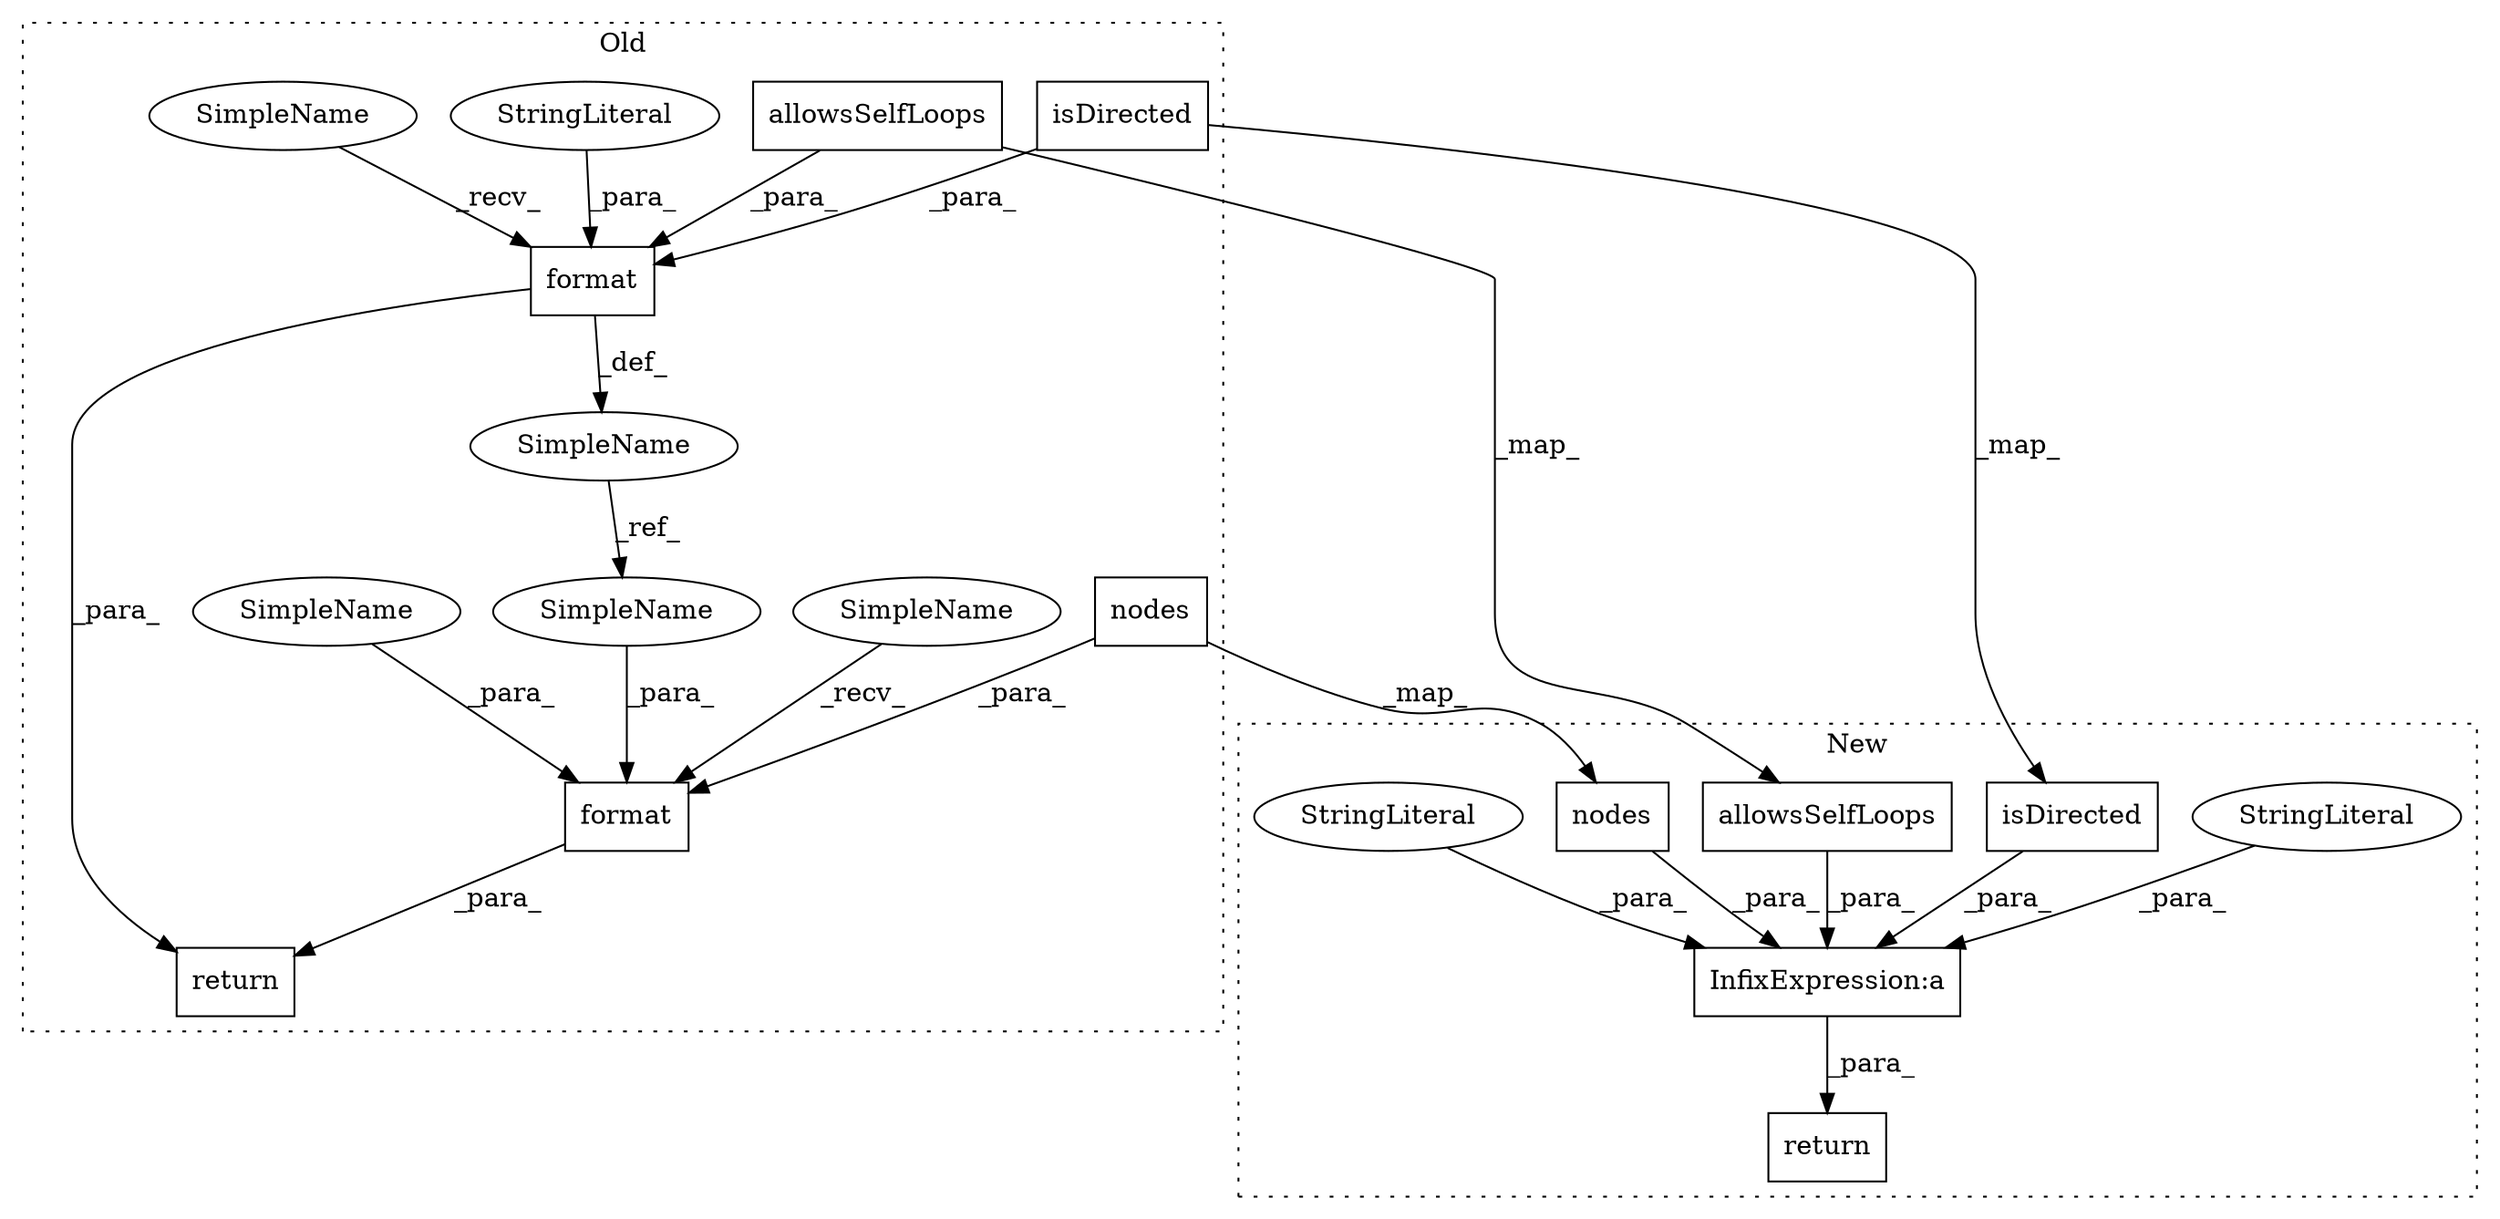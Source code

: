 digraph G {
subgraph cluster0 {
1 [label="allowsSelfLoops" a="32" s="1754" l="17" shape="box"];
3 [label="format" a="32" s="1792,1854" l="7,1" shape="box"];
4 [label="nodes" a="32" s="1838" l="7" shape="box"];
6 [label="isDirected" a="32" s="1740" l="12" shape="box"];
10 [label="format" a="32" s="1694,1771" l="7,1" shape="box"];
11 [label="SimpleName" a="42" s="1660" l="16" shape="ellipse"];
14 [label="StringLiteral" a="45" s="1701" l="37" shape="ellipse"];
15 [label="return" a="41" s="1778" l="7" shape="box"];
16 [label="SimpleName" a="42" s="1820" l="16" shape="ellipse"];
17 [label="SimpleName" a="42" s="1799" l="19" shape="ellipse"];
18 [label="SimpleName" a="42" s="1687" l="6" shape="ellipse"];
19 [label="SimpleName" a="42" s="1785" l="6" shape="ellipse"];
label = "Old";
style="dotted";
}
subgraph cluster1 {
2 [label="allowsSelfLoops" a="32" s="1665" l="17" shape="box"];
5 [label="nodes" a="32" s="1715" l="7" shape="box"];
7 [label="isDirected" a="32" s="1610" l="12" shape="box"];
8 [label="InfixExpression:a" a="27" s="1599" l="11" shape="box"];
9 [label="return" a="41" s="1578" l="7" shape="box"];
12 [label="StringLiteral" a="45" s="1585" l="14" shape="ellipse"];
13 [label="StringLiteral" a="45" s="1633" l="21" shape="ellipse"];
label = "New";
style="dotted";
}
1 -> 2 [label="_map_"];
1 -> 10 [label="_para_"];
2 -> 8 [label="_para_"];
3 -> 15 [label="_para_"];
4 -> 5 [label="_map_"];
4 -> 3 [label="_para_"];
5 -> 8 [label="_para_"];
6 -> 10 [label="_para_"];
6 -> 7 [label="_map_"];
7 -> 8 [label="_para_"];
8 -> 9 [label="_para_"];
10 -> 15 [label="_para_"];
10 -> 11 [label="_def_"];
11 -> 16 [label="_ref_"];
12 -> 8 [label="_para_"];
13 -> 8 [label="_para_"];
14 -> 10 [label="_para_"];
16 -> 3 [label="_para_"];
17 -> 3 [label="_para_"];
18 -> 10 [label="_recv_"];
19 -> 3 [label="_recv_"];
}